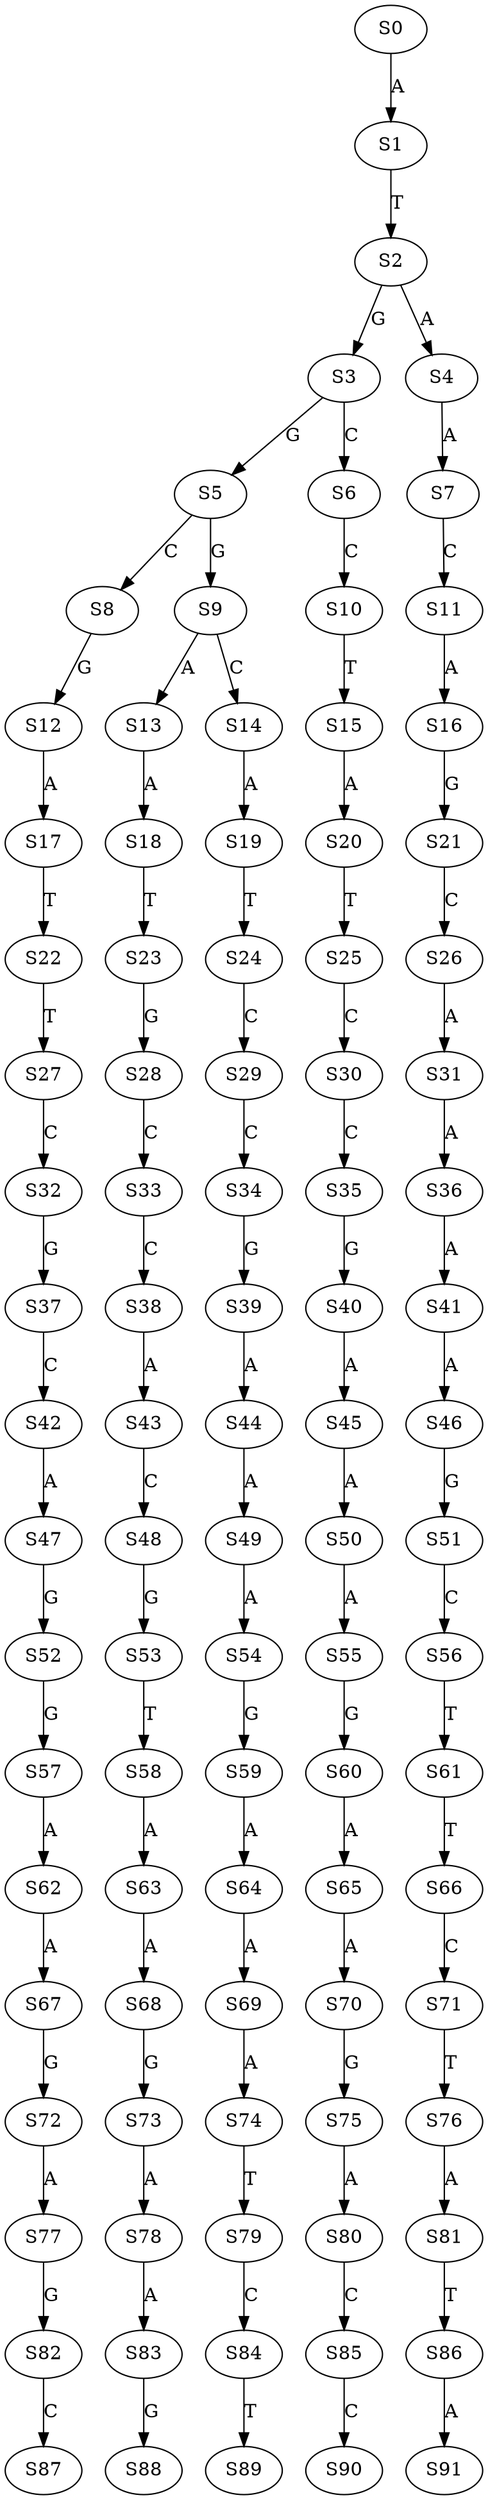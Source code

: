 strict digraph  {
	S0 -> S1 [ label = A ];
	S1 -> S2 [ label = T ];
	S2 -> S3 [ label = G ];
	S2 -> S4 [ label = A ];
	S3 -> S5 [ label = G ];
	S3 -> S6 [ label = C ];
	S4 -> S7 [ label = A ];
	S5 -> S8 [ label = C ];
	S5 -> S9 [ label = G ];
	S6 -> S10 [ label = C ];
	S7 -> S11 [ label = C ];
	S8 -> S12 [ label = G ];
	S9 -> S13 [ label = A ];
	S9 -> S14 [ label = C ];
	S10 -> S15 [ label = T ];
	S11 -> S16 [ label = A ];
	S12 -> S17 [ label = A ];
	S13 -> S18 [ label = A ];
	S14 -> S19 [ label = A ];
	S15 -> S20 [ label = A ];
	S16 -> S21 [ label = G ];
	S17 -> S22 [ label = T ];
	S18 -> S23 [ label = T ];
	S19 -> S24 [ label = T ];
	S20 -> S25 [ label = T ];
	S21 -> S26 [ label = C ];
	S22 -> S27 [ label = T ];
	S23 -> S28 [ label = G ];
	S24 -> S29 [ label = C ];
	S25 -> S30 [ label = C ];
	S26 -> S31 [ label = A ];
	S27 -> S32 [ label = C ];
	S28 -> S33 [ label = C ];
	S29 -> S34 [ label = C ];
	S30 -> S35 [ label = C ];
	S31 -> S36 [ label = A ];
	S32 -> S37 [ label = G ];
	S33 -> S38 [ label = C ];
	S34 -> S39 [ label = G ];
	S35 -> S40 [ label = G ];
	S36 -> S41 [ label = A ];
	S37 -> S42 [ label = C ];
	S38 -> S43 [ label = A ];
	S39 -> S44 [ label = A ];
	S40 -> S45 [ label = A ];
	S41 -> S46 [ label = A ];
	S42 -> S47 [ label = A ];
	S43 -> S48 [ label = C ];
	S44 -> S49 [ label = A ];
	S45 -> S50 [ label = A ];
	S46 -> S51 [ label = G ];
	S47 -> S52 [ label = G ];
	S48 -> S53 [ label = G ];
	S49 -> S54 [ label = A ];
	S50 -> S55 [ label = A ];
	S51 -> S56 [ label = C ];
	S52 -> S57 [ label = G ];
	S53 -> S58 [ label = T ];
	S54 -> S59 [ label = G ];
	S55 -> S60 [ label = G ];
	S56 -> S61 [ label = T ];
	S57 -> S62 [ label = A ];
	S58 -> S63 [ label = A ];
	S59 -> S64 [ label = A ];
	S60 -> S65 [ label = A ];
	S61 -> S66 [ label = T ];
	S62 -> S67 [ label = A ];
	S63 -> S68 [ label = A ];
	S64 -> S69 [ label = A ];
	S65 -> S70 [ label = A ];
	S66 -> S71 [ label = C ];
	S67 -> S72 [ label = G ];
	S68 -> S73 [ label = G ];
	S69 -> S74 [ label = A ];
	S70 -> S75 [ label = G ];
	S71 -> S76 [ label = T ];
	S72 -> S77 [ label = A ];
	S73 -> S78 [ label = A ];
	S74 -> S79 [ label = T ];
	S75 -> S80 [ label = A ];
	S76 -> S81 [ label = A ];
	S77 -> S82 [ label = G ];
	S78 -> S83 [ label = A ];
	S79 -> S84 [ label = C ];
	S80 -> S85 [ label = C ];
	S81 -> S86 [ label = T ];
	S82 -> S87 [ label = C ];
	S83 -> S88 [ label = G ];
	S84 -> S89 [ label = T ];
	S85 -> S90 [ label = C ];
	S86 -> S91 [ label = A ];
}
